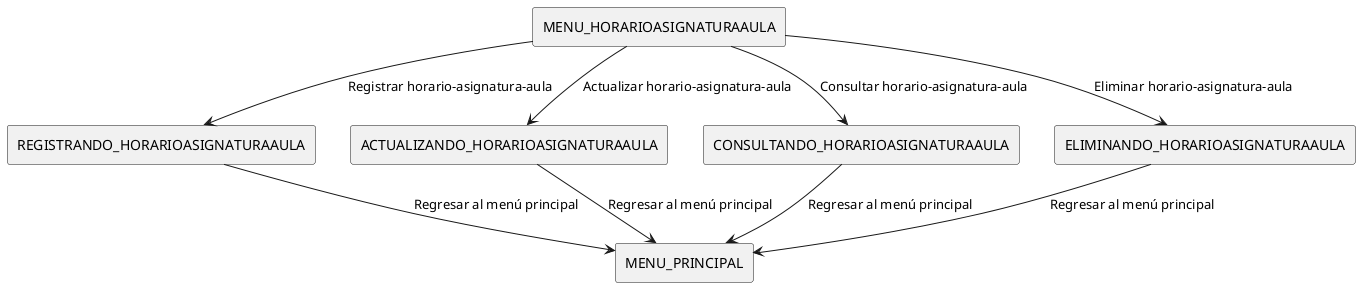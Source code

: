 @startuml
!define RECTANGLE(x) rectangle x

RECTANGLE(MENU_HORARIOASIGNATURAAULA)
RECTANGLE(REGISTRANDO_HORARIOASIGNATURAAULA)
RECTANGLE(ACTUALIZANDO_HORARIOASIGNATURAAULA)
RECTANGLE(CONSULTANDO_HORARIOASIGNATURAAULA)
RECTANGLE(ELIMINANDO_HORARIOASIGNATURAAULA)
RECTANGLE(MENU_PRINCIPAL)

MENU_HORARIOASIGNATURAAULA --> REGISTRANDO_HORARIOASIGNATURAAULA : Registrar horario-asignatura-aula
REGISTRANDO_HORARIOASIGNATURAAULA --> MENU_PRINCIPAL : Regresar al menú principal

MENU_HORARIOASIGNATURAAULA --> ACTUALIZANDO_HORARIOASIGNATURAAULA : Actualizar horario-asignatura-aula
ACTUALIZANDO_HORARIOASIGNATURAAULA --> MENU_PRINCIPAL : Regresar al menú principal

MENU_HORARIOASIGNATURAAULA --> CONSULTANDO_HORARIOASIGNATURAAULA : Consultar horario-asignatura-aula
CONSULTANDO_HORARIOASIGNATURAAULA --> MENU_PRINCIPAL : Regresar al menú principal

MENU_HORARIOASIGNATURAAULA --> ELIMINANDO_HORARIOASIGNATURAAULA : Eliminar horario-asignatura-aula
ELIMINANDO_HORARIOASIGNATURAAULA --> MENU_PRINCIPAL : Regresar al menú principal
@enduml
